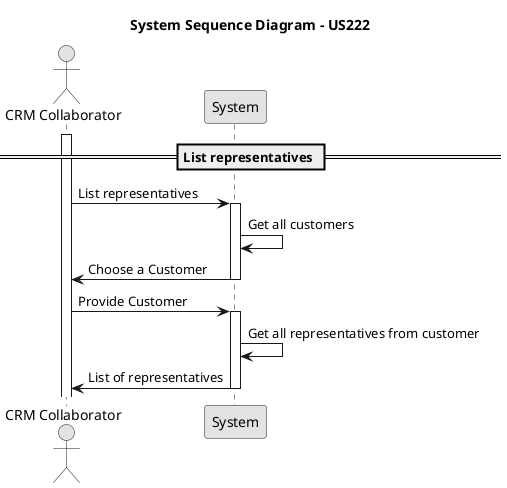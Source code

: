 @startuml
skinparam monochrome true
skinparam packageStyle rectangle
skinparam shadowing false

actor "CRM Collaborator" as crmCollaborator
participant "System" as system

title System Sequence Diagram - US222

== List representatives ==
activate crmCollaborator

crmCollaborator -> system : List representatives
activate system

system -> system : Get all customers

system -> crmCollaborator : Choose a Customer

deactivate system
crmCollaborator -> system : Provide Customer

activate system

system -> system : Get all representatives from customer

system -> crmCollaborator : List of representatives
deactivate system



@enduml
